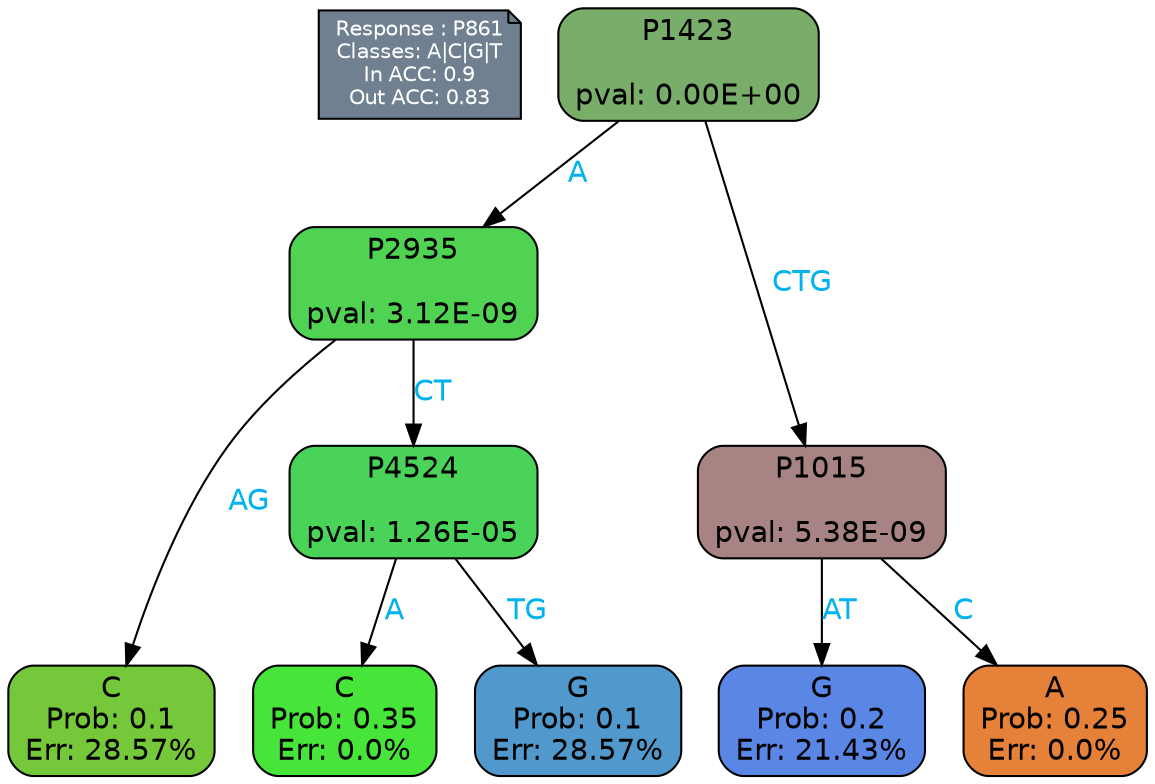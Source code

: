 digraph Tree {
node [shape=box, style="filled, rounded", color="black", fontname=helvetica] ;
graph [ranksep=equally, splines=polylines, bgcolor=transparent, dpi=600] ;
edge [fontname=helvetica] ;
LEGEND [label="Response : P861
Classes: A|C|G|T
In ACC: 0.9
Out ACC: 0.83
",shape=note,align=left,style=filled,fillcolor="slategray",fontcolor="white",fontsize=10];1 [label="P1423

pval: 0.00E+00", fillcolor="#78ae69"] ;
2 [label="P2935

pval: 3.12E-09", fillcolor="#50d253"] ;
3 [label="C
Prob: 0.1
Err: 28.57%", fillcolor="#74c839"] ;
4 [label="P4524

pval: 1.26E-05", fillcolor="#49d459"] ;
5 [label="C
Prob: 0.35
Err: 0.0%", fillcolor="#47e539"] ;
6 [label="G
Prob: 0.1
Err: 28.57%", fillcolor="#5199cc"] ;
7 [label="P1015

pval: 5.38E-09", fillcolor="#a88384"] ;
8 [label="G
Prob: 0.2
Err: 21.43%", fillcolor="#5a87e5"] ;
9 [label="A
Prob: 0.25
Err: 0.0%", fillcolor="#e58139"] ;
1 -> 2 [label="A",fontcolor=deepskyblue2] ;
1 -> 7 [label="CTG",fontcolor=deepskyblue2] ;
2 -> 3 [label="AG",fontcolor=deepskyblue2] ;
2 -> 4 [label="CT",fontcolor=deepskyblue2] ;
4 -> 5 [label="A",fontcolor=deepskyblue2] ;
4 -> 6 [label="TG",fontcolor=deepskyblue2] ;
7 -> 8 [label="AT",fontcolor=deepskyblue2] ;
7 -> 9 [label="C",fontcolor=deepskyblue2] ;
{rank = same; 3;5;6;8;9;}{rank = same; LEGEND;1;}}